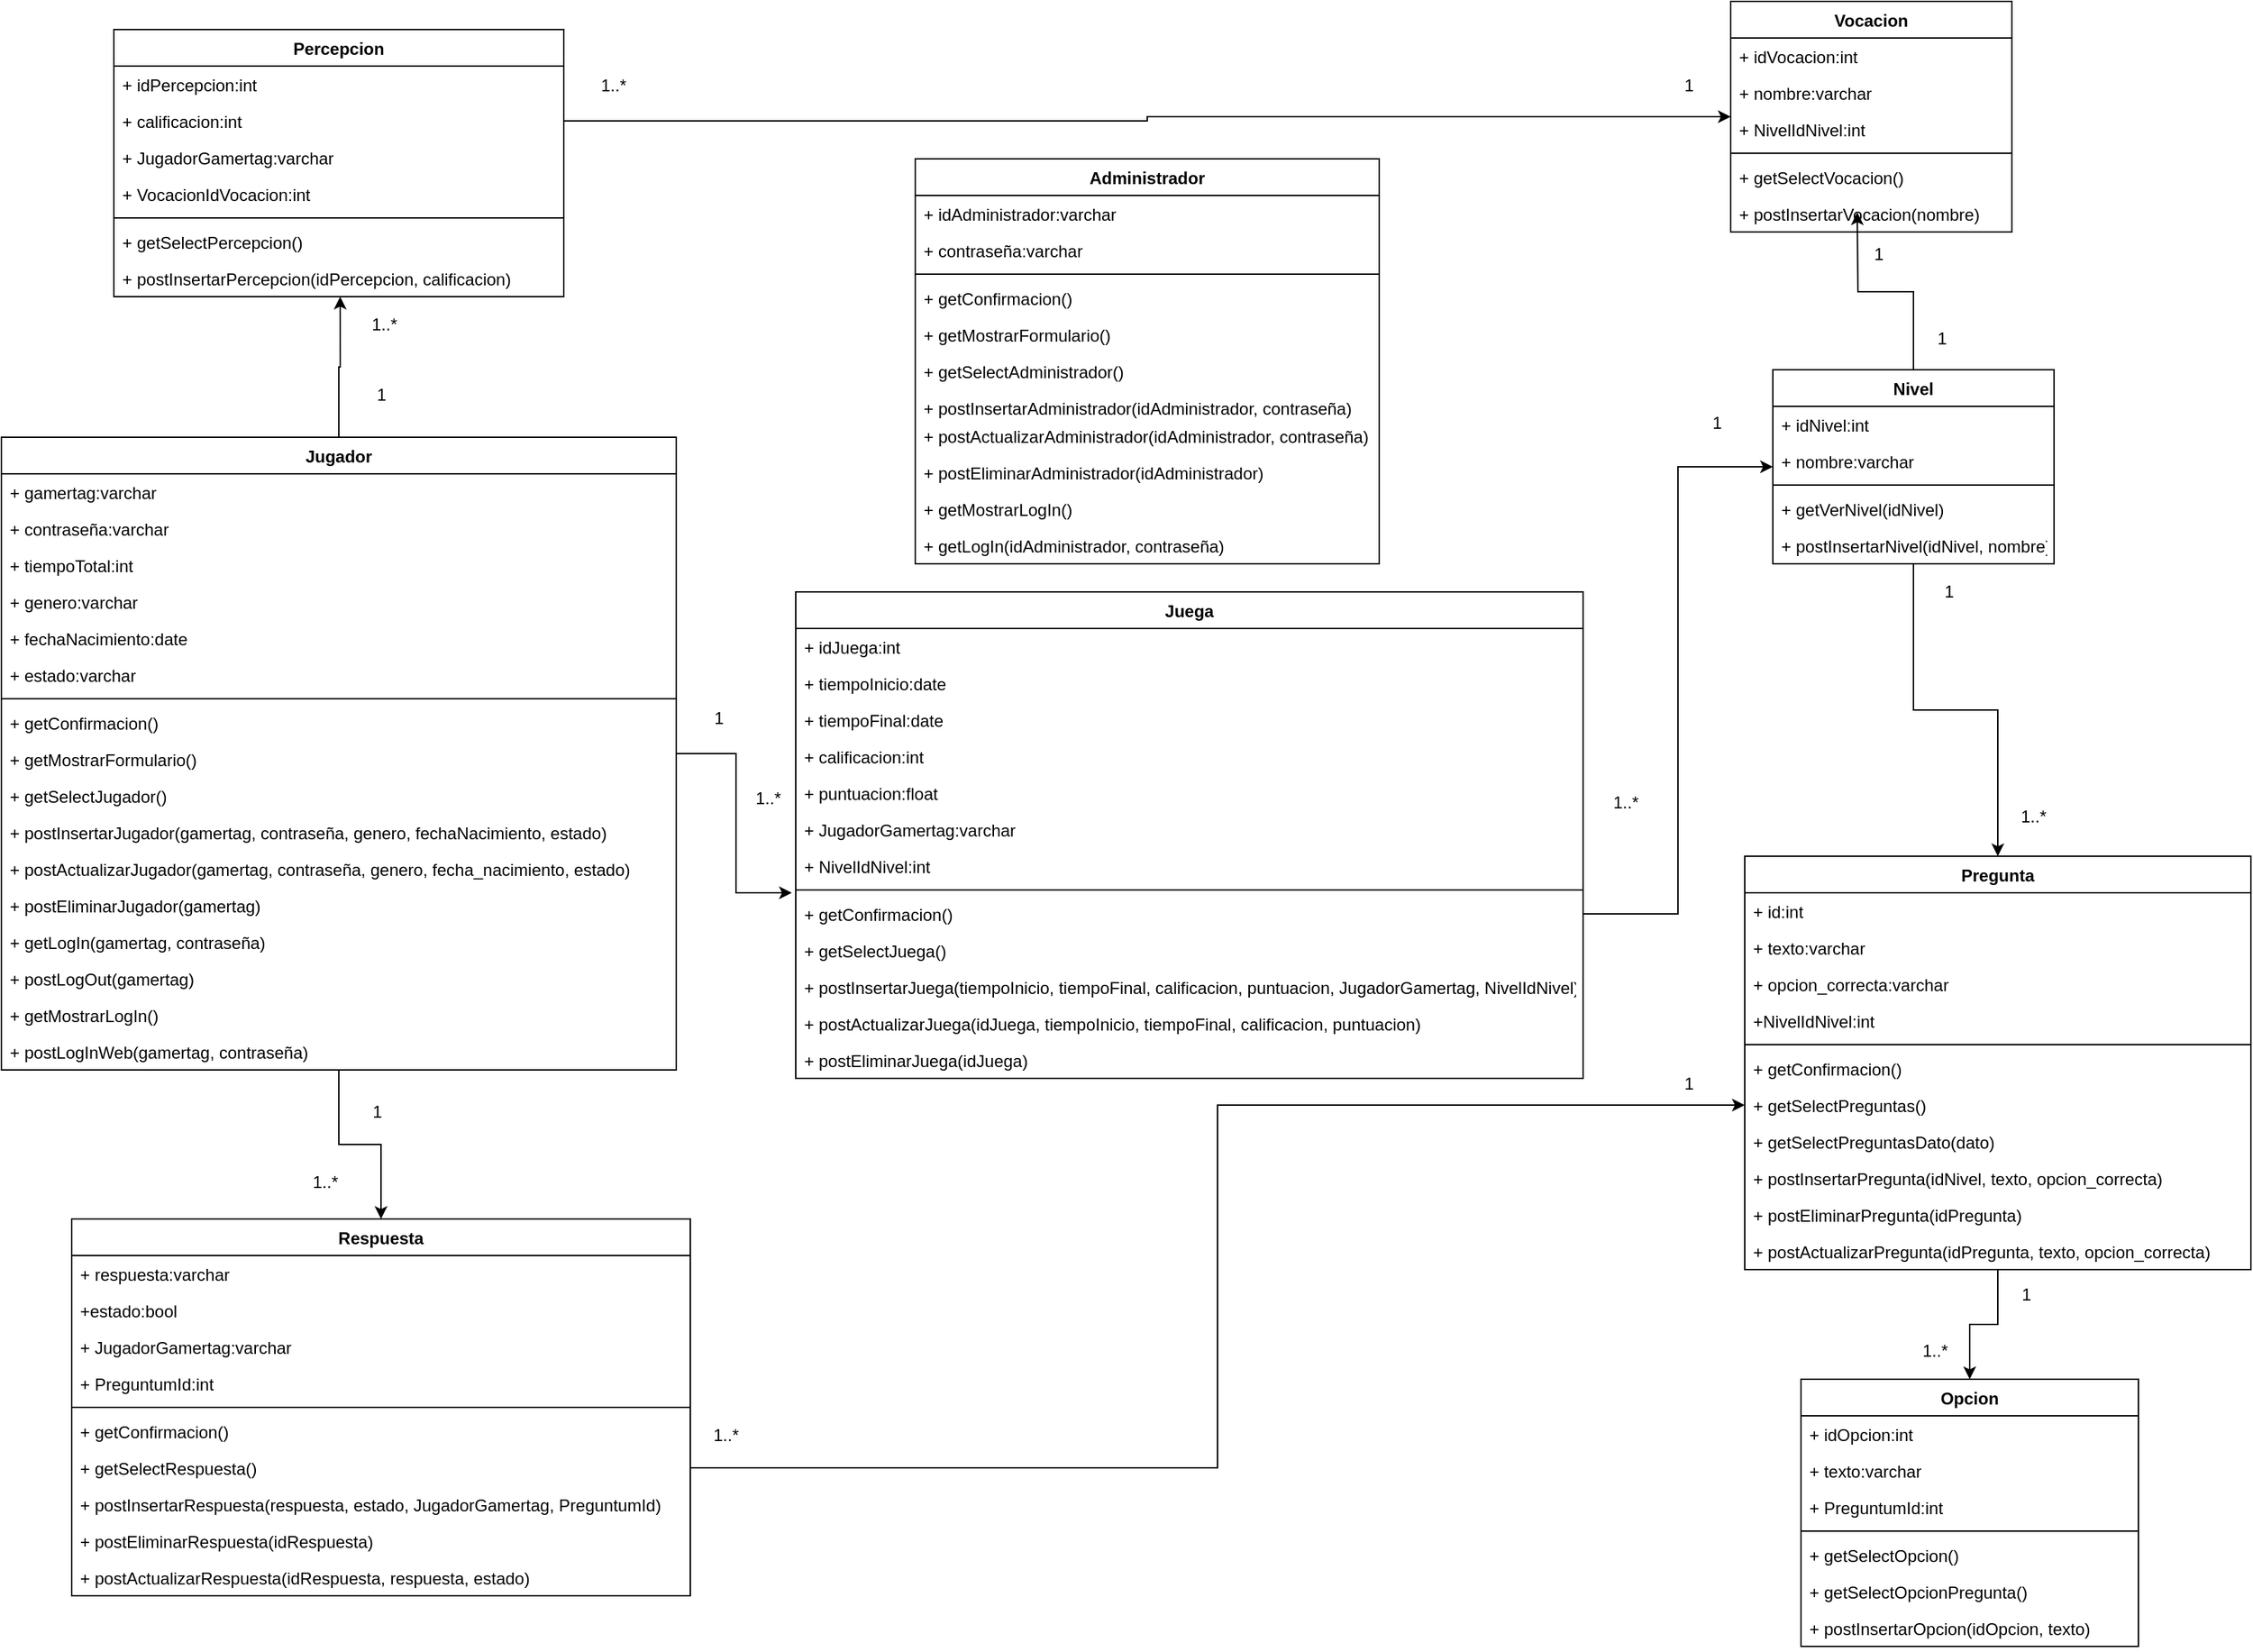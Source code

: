 <mxfile version="14.6.9" type="device"><diagram id="C5RBs43oDa-KdzZeNtuy" name="Page-1"><mxGraphModel dx="2058" dy="689" grid="1" gridSize="10" guides="1" tooltips="1" connect="1" arrows="1" fold="1" page="1" pageScale="1" pageWidth="827" pageHeight="1169" math="0" shadow="0"><root><mxCell id="WIyWlLk6GJQsqaUBKTNV-0"/><mxCell id="WIyWlLk6GJQsqaUBKTNV-1" parent="WIyWlLk6GJQsqaUBKTNV-0"/><mxCell id="_hdRnokLRjc-rh3YY_bx-0" value="Administrador" style="swimlane;fontStyle=1;align=center;verticalAlign=top;childLayout=stackLayout;horizontal=1;startSize=26;horizontalStack=0;resizeParent=1;resizeParentMax=0;resizeLast=0;collapsible=1;marginBottom=0;" parent="WIyWlLk6GJQsqaUBKTNV-1" vertex="1"><mxGeometry x="-20" y="182" width="330" height="288" as="geometry"/></mxCell><mxCell id="_hdRnokLRjc-rh3YY_bx-1" value="+ idAdministrador:varchar&#10;" style="text;strokeColor=none;fillColor=none;align=left;verticalAlign=top;spacingLeft=4;spacingRight=4;overflow=hidden;rotatable=0;points=[[0,0.5],[1,0.5]];portConstraint=eastwest;" parent="_hdRnokLRjc-rh3YY_bx-0" vertex="1"><mxGeometry y="26" width="330" height="26" as="geometry"/></mxCell><mxCell id="_hdRnokLRjc-rh3YY_bx-4" value="+ contraseña:varchar" style="text;strokeColor=none;fillColor=none;align=left;verticalAlign=top;spacingLeft=4;spacingRight=4;overflow=hidden;rotatable=0;points=[[0,0.5],[1,0.5]];portConstraint=eastwest;" parent="_hdRnokLRjc-rh3YY_bx-0" vertex="1"><mxGeometry y="52" width="330" height="26" as="geometry"/></mxCell><mxCell id="_hdRnokLRjc-rh3YY_bx-2" value="" style="line;strokeWidth=1;fillColor=none;align=left;verticalAlign=middle;spacingTop=-1;spacingLeft=3;spacingRight=3;rotatable=0;labelPosition=right;points=[];portConstraint=eastwest;" parent="_hdRnokLRjc-rh3YY_bx-0" vertex="1"><mxGeometry y="78" width="330" height="8" as="geometry"/></mxCell><mxCell id="_hdRnokLRjc-rh3YY_bx-3" value="+ getConfirmacion()" style="text;strokeColor=none;fillColor=none;align=left;verticalAlign=top;spacingLeft=4;spacingRight=4;overflow=hidden;rotatable=0;points=[[0,0.5],[1,0.5]];portConstraint=eastwest;" parent="_hdRnokLRjc-rh3YY_bx-0" vertex="1"><mxGeometry y="86" width="330" height="26" as="geometry"/></mxCell><mxCell id="XTQuSWR5ZFhntvVMLcf7-51" value="+ getMostrarFormulario()" style="text;strokeColor=none;fillColor=none;align=left;verticalAlign=top;spacingLeft=4;spacingRight=4;overflow=hidden;rotatable=0;points=[[0,0.5],[1,0.5]];portConstraint=eastwest;" vertex="1" parent="_hdRnokLRjc-rh3YY_bx-0"><mxGeometry y="112" width="330" height="26" as="geometry"/></mxCell><mxCell id="XTQuSWR5ZFhntvVMLcf7-59" value="+ getSelectAdministrador()" style="text;strokeColor=none;fillColor=none;align=left;verticalAlign=top;spacingLeft=4;spacingRight=4;overflow=hidden;rotatable=0;points=[[0,0.5],[1,0.5]];portConstraint=eastwest;" vertex="1" parent="_hdRnokLRjc-rh3YY_bx-0"><mxGeometry y="138" width="330" height="26" as="geometry"/></mxCell><mxCell id="XTQuSWR5ZFhntvVMLcf7-53" value="+ postInsertarAdministrador(idAdministrador, contraseña)" style="text;strokeColor=none;fillColor=none;align=left;verticalAlign=top;spacingLeft=4;spacingRight=4;overflow=hidden;rotatable=0;points=[[0,0.5],[1,0.5]];portConstraint=eastwest;" vertex="1" parent="_hdRnokLRjc-rh3YY_bx-0"><mxGeometry y="164" width="330" height="20" as="geometry"/></mxCell><mxCell id="XTQuSWR5ZFhntvVMLcf7-54" value="+ postActualizarAdministrador(idAdministrador, contraseña)" style="text;strokeColor=none;fillColor=none;align=left;verticalAlign=top;spacingLeft=4;spacingRight=4;overflow=hidden;rotatable=0;points=[[0,0.5],[1,0.5]];portConstraint=eastwest;" vertex="1" parent="_hdRnokLRjc-rh3YY_bx-0"><mxGeometry y="184" width="330" height="26" as="geometry"/></mxCell><mxCell id="XTQuSWR5ZFhntvVMLcf7-60" value="+ postEliminarAdministrador(idAdministrador)" style="text;strokeColor=none;fillColor=none;align=left;verticalAlign=top;spacingLeft=4;spacingRight=4;overflow=hidden;rotatable=0;points=[[0,0.5],[1,0.5]];portConstraint=eastwest;" vertex="1" parent="_hdRnokLRjc-rh3YY_bx-0"><mxGeometry y="210" width="330" height="26" as="geometry"/></mxCell><mxCell id="XTQuSWR5ZFhntvVMLcf7-61" value="+ getMostrarLogIn()" style="text;strokeColor=none;fillColor=none;align=left;verticalAlign=top;spacingLeft=4;spacingRight=4;overflow=hidden;rotatable=0;points=[[0,0.5],[1,0.5]];portConstraint=eastwest;" vertex="1" parent="_hdRnokLRjc-rh3YY_bx-0"><mxGeometry y="236" width="330" height="26" as="geometry"/></mxCell><mxCell id="XTQuSWR5ZFhntvVMLcf7-62" value="+ getLogIn(idAdministrador, contraseña)" style="text;strokeColor=none;fillColor=none;align=left;verticalAlign=top;spacingLeft=4;spacingRight=4;overflow=hidden;rotatable=0;points=[[0,0.5],[1,0.5]];portConstraint=eastwest;" vertex="1" parent="_hdRnokLRjc-rh3YY_bx-0"><mxGeometry y="262" width="330" height="26" as="geometry"/></mxCell><mxCell id="_hdRnokLRjc-rh3YY_bx-5" value="Juega" style="swimlane;fontStyle=1;align=center;verticalAlign=top;childLayout=stackLayout;horizontal=1;startSize=26;horizontalStack=0;resizeParent=1;resizeParentMax=0;resizeLast=0;collapsible=1;marginBottom=0;" parent="WIyWlLk6GJQsqaUBKTNV-1" vertex="1"><mxGeometry x="-105" y="490" width="560" height="346" as="geometry"/></mxCell><mxCell id="_hdRnokLRjc-rh3YY_bx-6" value="+ idJuega:int" style="text;strokeColor=none;fillColor=none;align=left;verticalAlign=top;spacingLeft=4;spacingRight=4;overflow=hidden;rotatable=0;points=[[0,0.5],[1,0.5]];portConstraint=eastwest;" parent="_hdRnokLRjc-rh3YY_bx-5" vertex="1"><mxGeometry y="26" width="560" height="26" as="geometry"/></mxCell><mxCell id="XTQuSWR5ZFhntvVMLcf7-0" value="+ tiempoInicio:date" style="text;strokeColor=none;fillColor=none;align=left;verticalAlign=top;spacingLeft=4;spacingRight=4;overflow=hidden;rotatable=0;points=[[0,0.5],[1,0.5]];portConstraint=eastwest;" vertex="1" parent="_hdRnokLRjc-rh3YY_bx-5"><mxGeometry y="52" width="560" height="26" as="geometry"/></mxCell><mxCell id="XTQuSWR5ZFhntvVMLcf7-3" value="+ tiempoFinal:date" style="text;strokeColor=none;fillColor=none;align=left;verticalAlign=top;spacingLeft=4;spacingRight=4;overflow=hidden;rotatable=0;points=[[0,0.5],[1,0.5]];portConstraint=eastwest;" vertex="1" parent="_hdRnokLRjc-rh3YY_bx-5"><mxGeometry y="78" width="560" height="26" as="geometry"/></mxCell><mxCell id="XTQuSWR5ZFhntvVMLcf7-4" value="+ calificacion:int" style="text;strokeColor=none;fillColor=none;align=left;verticalAlign=top;spacingLeft=4;spacingRight=4;overflow=hidden;rotatable=0;points=[[0,0.5],[1,0.5]];portConstraint=eastwest;" vertex="1" parent="_hdRnokLRjc-rh3YY_bx-5"><mxGeometry y="104" width="560" height="26" as="geometry"/></mxCell><mxCell id="XTQuSWR5ZFhntvVMLcf7-6" value="+ puntuacion:float" style="text;strokeColor=none;fillColor=none;align=left;verticalAlign=top;spacingLeft=4;spacingRight=4;overflow=hidden;rotatable=0;points=[[0,0.5],[1,0.5]];portConstraint=eastwest;" vertex="1" parent="_hdRnokLRjc-rh3YY_bx-5"><mxGeometry y="130" width="560" height="26" as="geometry"/></mxCell><mxCell id="XTQuSWR5ZFhntvVMLcf7-123" value="+ JugadorGamertag:varchar" style="text;strokeColor=none;fillColor=none;align=left;verticalAlign=top;spacingLeft=4;spacingRight=4;overflow=hidden;rotatable=0;points=[[0,0.5],[1,0.5]];portConstraint=eastwest;" vertex="1" parent="_hdRnokLRjc-rh3YY_bx-5"><mxGeometry y="156" width="560" height="26" as="geometry"/></mxCell><mxCell id="XTQuSWR5ZFhntvVMLcf7-124" value="+ NivelIdNivel:int" style="text;strokeColor=none;fillColor=none;align=left;verticalAlign=top;spacingLeft=4;spacingRight=4;overflow=hidden;rotatable=0;points=[[0,0.5],[1,0.5]];portConstraint=eastwest;" vertex="1" parent="_hdRnokLRjc-rh3YY_bx-5"><mxGeometry y="182" width="560" height="26" as="geometry"/></mxCell><mxCell id="_hdRnokLRjc-rh3YY_bx-7" value="" style="line;strokeWidth=1;fillColor=none;align=left;verticalAlign=middle;spacingTop=-1;spacingLeft=3;spacingRight=3;rotatable=0;labelPosition=right;points=[];portConstraint=eastwest;" parent="_hdRnokLRjc-rh3YY_bx-5" vertex="1"><mxGeometry y="208" width="560" height="8" as="geometry"/></mxCell><mxCell id="_hdRnokLRjc-rh3YY_bx-8" value="+ getConfirmacion()" style="text;strokeColor=none;fillColor=none;align=left;verticalAlign=top;spacingLeft=4;spacingRight=4;overflow=hidden;rotatable=0;points=[[0,0.5],[1,0.5]];portConstraint=eastwest;" parent="_hdRnokLRjc-rh3YY_bx-5" vertex="1"><mxGeometry y="216" width="560" height="26" as="geometry"/></mxCell><mxCell id="XTQuSWR5ZFhntvVMLcf7-63" value="+ getSelectJuega()" style="text;strokeColor=none;fillColor=none;align=left;verticalAlign=top;spacingLeft=4;spacingRight=4;overflow=hidden;rotatable=0;points=[[0,0.5],[1,0.5]];portConstraint=eastwest;" vertex="1" parent="_hdRnokLRjc-rh3YY_bx-5"><mxGeometry y="242" width="560" height="26" as="geometry"/></mxCell><mxCell id="XTQuSWR5ZFhntvVMLcf7-64" value="+ postInsertarJuega(tiempoInicio, tiempoFinal, calificacion, puntuacion, JugadorGamertag, NivelIdNivel)" style="text;strokeColor=none;fillColor=none;align=left;verticalAlign=top;spacingLeft=4;spacingRight=4;overflow=hidden;rotatable=0;points=[[0,0.5],[1,0.5]];portConstraint=eastwest;" vertex="1" parent="_hdRnokLRjc-rh3YY_bx-5"><mxGeometry y="268" width="560" height="26" as="geometry"/></mxCell><mxCell id="XTQuSWR5ZFhntvVMLcf7-65" value="+ postActualizarJuega(idJuega, tiempoInicio, tiempoFinal, calificacion, puntuacion)" style="text;strokeColor=none;fillColor=none;align=left;verticalAlign=top;spacingLeft=4;spacingRight=4;overflow=hidden;rotatable=0;points=[[0,0.5],[1,0.5]];portConstraint=eastwest;" vertex="1" parent="_hdRnokLRjc-rh3YY_bx-5"><mxGeometry y="294" width="560" height="26" as="geometry"/></mxCell><mxCell id="XTQuSWR5ZFhntvVMLcf7-66" value="+ postEliminarJuega(idJuega)" style="text;strokeColor=none;fillColor=none;align=left;verticalAlign=top;spacingLeft=4;spacingRight=4;overflow=hidden;rotatable=0;points=[[0,0.5],[1,0.5]];portConstraint=eastwest;" vertex="1" parent="_hdRnokLRjc-rh3YY_bx-5"><mxGeometry y="320" width="560" height="26" as="geometry"/></mxCell><mxCell id="XTQuSWR5ZFhntvVMLcf7-97" style="edgeStyle=orthogonalEdgeStyle;rounded=0;orthogonalLoop=1;jettySize=auto;html=1;entryX=-0.005;entryY=-0.077;entryDx=0;entryDy=0;entryPerimeter=0;" edge="1" parent="WIyWlLk6GJQsqaUBKTNV-1" source="XTQuSWR5ZFhntvVMLcf7-7" target="_hdRnokLRjc-rh3YY_bx-8"><mxGeometry relative="1" as="geometry"/></mxCell><mxCell id="XTQuSWR5ZFhntvVMLcf7-100" style="edgeStyle=orthogonalEdgeStyle;rounded=0;orthogonalLoop=1;jettySize=auto;html=1;entryX=0.503;entryY=1;entryDx=0;entryDy=0;entryPerimeter=0;" edge="1" parent="WIyWlLk6GJQsqaUBKTNV-1" source="XTQuSWR5ZFhntvVMLcf7-7" target="XTQuSWR5ZFhntvVMLcf7-80"><mxGeometry relative="1" as="geometry"/></mxCell><mxCell id="XTQuSWR5ZFhntvVMLcf7-109" style="edgeStyle=orthogonalEdgeStyle;rounded=0;orthogonalLoop=1;jettySize=auto;html=1;" edge="1" parent="WIyWlLk6GJQsqaUBKTNV-1" source="XTQuSWR5ZFhntvVMLcf7-7" target="XTQuSWR5ZFhntvVMLcf7-41"><mxGeometry relative="1" as="geometry"/></mxCell><mxCell id="XTQuSWR5ZFhntvVMLcf7-7" value="Jugador" style="swimlane;fontStyle=1;align=center;verticalAlign=top;childLayout=stackLayout;horizontal=1;startSize=26;horizontalStack=0;resizeParent=1;resizeParentMax=0;resizeLast=0;collapsible=1;marginBottom=0;" vertex="1" parent="WIyWlLk6GJQsqaUBKTNV-1"><mxGeometry x="-670" y="380" width="480" height="450" as="geometry"/></mxCell><mxCell id="XTQuSWR5ZFhntvVMLcf7-8" value="+ gamertag:varchar" style="text;strokeColor=none;fillColor=none;align=left;verticalAlign=top;spacingLeft=4;spacingRight=4;overflow=hidden;rotatable=0;points=[[0,0.5],[1,0.5]];portConstraint=eastwest;" vertex="1" parent="XTQuSWR5ZFhntvVMLcf7-7"><mxGeometry y="26" width="480" height="26" as="geometry"/></mxCell><mxCell id="XTQuSWR5ZFhntvVMLcf7-13" value="+ contraseña:varchar" style="text;strokeColor=none;fillColor=none;align=left;verticalAlign=top;spacingLeft=4;spacingRight=4;overflow=hidden;rotatable=0;points=[[0,0.5],[1,0.5]];portConstraint=eastwest;" vertex="1" parent="XTQuSWR5ZFhntvVMLcf7-7"><mxGeometry y="52" width="480" height="26" as="geometry"/></mxCell><mxCell id="XTQuSWR5ZFhntvVMLcf7-16" value="+ tiempoTotal:int" style="text;strokeColor=none;fillColor=none;align=left;verticalAlign=top;spacingLeft=4;spacingRight=4;overflow=hidden;rotatable=0;points=[[0,0.5],[1,0.5]];portConstraint=eastwest;" vertex="1" parent="XTQuSWR5ZFhntvVMLcf7-7"><mxGeometry y="78" width="480" height="26" as="geometry"/></mxCell><mxCell id="XTQuSWR5ZFhntvVMLcf7-17" value="+ genero:varchar" style="text;strokeColor=none;fillColor=none;align=left;verticalAlign=top;spacingLeft=4;spacingRight=4;overflow=hidden;rotatable=0;points=[[0,0.5],[1,0.5]];portConstraint=eastwest;" vertex="1" parent="XTQuSWR5ZFhntvVMLcf7-7"><mxGeometry y="104" width="480" height="26" as="geometry"/></mxCell><mxCell id="XTQuSWR5ZFhntvVMLcf7-18" value="+ fechaNacimiento:date" style="text;strokeColor=none;fillColor=none;align=left;verticalAlign=top;spacingLeft=4;spacingRight=4;overflow=hidden;rotatable=0;points=[[0,0.5],[1,0.5]];portConstraint=eastwest;" vertex="1" parent="XTQuSWR5ZFhntvVMLcf7-7"><mxGeometry y="130" width="480" height="26" as="geometry"/></mxCell><mxCell id="XTQuSWR5ZFhntvVMLcf7-19" value="+ estado:varchar" style="text;strokeColor=none;fillColor=none;align=left;verticalAlign=top;spacingLeft=4;spacingRight=4;overflow=hidden;rotatable=0;points=[[0,0.5],[1,0.5]];portConstraint=eastwest;" vertex="1" parent="XTQuSWR5ZFhntvVMLcf7-7"><mxGeometry y="156" width="480" height="26" as="geometry"/></mxCell><mxCell id="XTQuSWR5ZFhntvVMLcf7-9" value="" style="line;strokeWidth=1;fillColor=none;align=left;verticalAlign=middle;spacingTop=-1;spacingLeft=3;spacingRight=3;rotatable=0;labelPosition=right;points=[];portConstraint=eastwest;" vertex="1" parent="XTQuSWR5ZFhntvVMLcf7-7"><mxGeometry y="182" width="480" height="8" as="geometry"/></mxCell><mxCell id="XTQuSWR5ZFhntvVMLcf7-10" value="+ getConfirmacion()" style="text;strokeColor=none;fillColor=none;align=left;verticalAlign=top;spacingLeft=4;spacingRight=4;overflow=hidden;rotatable=0;points=[[0,0.5],[1,0.5]];portConstraint=eastwest;" vertex="1" parent="XTQuSWR5ZFhntvVMLcf7-7"><mxGeometry y="190" width="480" height="26" as="geometry"/></mxCell><mxCell id="XTQuSWR5ZFhntvVMLcf7-67" value="+ getMostrarFormulario()" style="text;strokeColor=none;fillColor=none;align=left;verticalAlign=top;spacingLeft=4;spacingRight=4;overflow=hidden;rotatable=0;points=[[0,0.5],[1,0.5]];portConstraint=eastwest;" vertex="1" parent="XTQuSWR5ZFhntvVMLcf7-7"><mxGeometry y="216" width="480" height="26" as="geometry"/></mxCell><mxCell id="XTQuSWR5ZFhntvVMLcf7-68" value="+ getSelectJugador()" style="text;strokeColor=none;fillColor=none;align=left;verticalAlign=top;spacingLeft=4;spacingRight=4;overflow=hidden;rotatable=0;points=[[0,0.5],[1,0.5]];portConstraint=eastwest;" vertex="1" parent="XTQuSWR5ZFhntvVMLcf7-7"><mxGeometry y="242" width="480" height="26" as="geometry"/></mxCell><mxCell id="XTQuSWR5ZFhntvVMLcf7-69" value="+ postInsertarJugador(gamertag, contraseña, genero, fechaNacimiento, estado)" style="text;strokeColor=none;fillColor=none;align=left;verticalAlign=top;spacingLeft=4;spacingRight=4;overflow=hidden;rotatable=0;points=[[0,0.5],[1,0.5]];portConstraint=eastwest;" vertex="1" parent="XTQuSWR5ZFhntvVMLcf7-7"><mxGeometry y="268" width="480" height="26" as="geometry"/></mxCell><mxCell id="XTQuSWR5ZFhntvVMLcf7-70" value="+ postActualizarJugador(gamertag, contraseña, genero, fecha_nacimiento, estado)" style="text;strokeColor=none;fillColor=none;align=left;verticalAlign=top;spacingLeft=4;spacingRight=4;overflow=hidden;rotatable=0;points=[[0,0.5],[1,0.5]];portConstraint=eastwest;" vertex="1" parent="XTQuSWR5ZFhntvVMLcf7-7"><mxGeometry y="294" width="480" height="26" as="geometry"/></mxCell><mxCell id="XTQuSWR5ZFhntvVMLcf7-71" value="+ postEliminarJugador(gamertag)" style="text;strokeColor=none;fillColor=none;align=left;verticalAlign=top;spacingLeft=4;spacingRight=4;overflow=hidden;rotatable=0;points=[[0,0.5],[1,0.5]];portConstraint=eastwest;" vertex="1" parent="XTQuSWR5ZFhntvVMLcf7-7"><mxGeometry y="320" width="480" height="26" as="geometry"/></mxCell><mxCell id="XTQuSWR5ZFhntvVMLcf7-72" value="+ getLogIn(gamertag, contraseña)" style="text;strokeColor=none;fillColor=none;align=left;verticalAlign=top;spacingLeft=4;spacingRight=4;overflow=hidden;rotatable=0;points=[[0,0.5],[1,0.5]];portConstraint=eastwest;" vertex="1" parent="XTQuSWR5ZFhntvVMLcf7-7"><mxGeometry y="346" width="480" height="26" as="geometry"/></mxCell><mxCell id="XTQuSWR5ZFhntvVMLcf7-73" value="+ postLogOut(gamertag)" style="text;strokeColor=none;fillColor=none;align=left;verticalAlign=top;spacingLeft=4;spacingRight=4;overflow=hidden;rotatable=0;points=[[0,0.5],[1,0.5]];portConstraint=eastwest;" vertex="1" parent="XTQuSWR5ZFhntvVMLcf7-7"><mxGeometry y="372" width="480" height="26" as="geometry"/></mxCell><mxCell id="XTQuSWR5ZFhntvVMLcf7-74" value="+ getMostrarLogIn()" style="text;strokeColor=none;fillColor=none;align=left;verticalAlign=top;spacingLeft=4;spacingRight=4;overflow=hidden;rotatable=0;points=[[0,0.5],[1,0.5]];portConstraint=eastwest;" vertex="1" parent="XTQuSWR5ZFhntvVMLcf7-7"><mxGeometry y="398" width="480" height="26" as="geometry"/></mxCell><mxCell id="XTQuSWR5ZFhntvVMLcf7-75" value="+ postLogInWeb(gamertag, contraseña)" style="text;strokeColor=none;fillColor=none;align=left;verticalAlign=top;spacingLeft=4;spacingRight=4;overflow=hidden;rotatable=0;points=[[0,0.5],[1,0.5]];portConstraint=eastwest;" vertex="1" parent="XTQuSWR5ZFhntvVMLcf7-7"><mxGeometry y="424" width="480" height="26" as="geometry"/></mxCell><mxCell id="XTQuSWR5ZFhntvVMLcf7-106" style="edgeStyle=orthogonalEdgeStyle;rounded=0;orthogonalLoop=1;jettySize=auto;html=1;" edge="1" parent="WIyWlLk6GJQsqaUBKTNV-1" source="XTQuSWR5ZFhntvVMLcf7-20"><mxGeometry relative="1" as="geometry"><mxPoint x="650" y="220" as="targetPoint"/></mxGeometry></mxCell><mxCell id="XTQuSWR5ZFhntvVMLcf7-112" style="edgeStyle=orthogonalEdgeStyle;rounded=0;orthogonalLoop=1;jettySize=auto;html=1;entryX=0.5;entryY=0;entryDx=0;entryDy=0;" edge="1" parent="WIyWlLk6GJQsqaUBKTNV-1" source="XTQuSWR5ZFhntvVMLcf7-20" target="XTQuSWR5ZFhntvVMLcf7-36"><mxGeometry relative="1" as="geometry"/></mxCell><mxCell id="XTQuSWR5ZFhntvVMLcf7-20" value="Nivel" style="swimlane;fontStyle=1;align=center;verticalAlign=top;childLayout=stackLayout;horizontal=1;startSize=26;horizontalStack=0;resizeParent=1;resizeParentMax=0;resizeLast=0;collapsible=1;marginBottom=0;" vertex="1" parent="WIyWlLk6GJQsqaUBKTNV-1"><mxGeometry x="590" y="332" width="200" height="138" as="geometry"/></mxCell><mxCell id="XTQuSWR5ZFhntvVMLcf7-21" value="+ idNivel:int" style="text;strokeColor=none;fillColor=none;align=left;verticalAlign=top;spacingLeft=4;spacingRight=4;overflow=hidden;rotatable=0;points=[[0,0.5],[1,0.5]];portConstraint=eastwest;" vertex="1" parent="XTQuSWR5ZFhntvVMLcf7-20"><mxGeometry y="26" width="200" height="26" as="geometry"/></mxCell><mxCell id="XTQuSWR5ZFhntvVMLcf7-24" value="+ nombre:varchar" style="text;strokeColor=none;fillColor=none;align=left;verticalAlign=top;spacingLeft=4;spacingRight=4;overflow=hidden;rotatable=0;points=[[0,0.5],[1,0.5]];portConstraint=eastwest;" vertex="1" parent="XTQuSWR5ZFhntvVMLcf7-20"><mxGeometry y="52" width="200" height="26" as="geometry"/></mxCell><mxCell id="XTQuSWR5ZFhntvVMLcf7-22" value="" style="line;strokeWidth=1;fillColor=none;align=left;verticalAlign=middle;spacingTop=-1;spacingLeft=3;spacingRight=3;rotatable=0;labelPosition=right;points=[];portConstraint=eastwest;" vertex="1" parent="XTQuSWR5ZFhntvVMLcf7-20"><mxGeometry y="78" width="200" height="8" as="geometry"/></mxCell><mxCell id="XTQuSWR5ZFhntvVMLcf7-23" value="+ getVerNivel(idNivel)" style="text;strokeColor=none;fillColor=none;align=left;verticalAlign=top;spacingLeft=4;spacingRight=4;overflow=hidden;rotatable=0;points=[[0,0.5],[1,0.5]];portConstraint=eastwest;" vertex="1" parent="XTQuSWR5ZFhntvVMLcf7-20"><mxGeometry y="86" width="200" height="26" as="geometry"/></mxCell><mxCell id="XTQuSWR5ZFhntvVMLcf7-77" value="+ postInsertarNivel(idNivel, nombre)" style="text;strokeColor=none;fillColor=none;align=left;verticalAlign=top;spacingLeft=4;spacingRight=4;overflow=hidden;rotatable=0;points=[[0,0.5],[1,0.5]];portConstraint=eastwest;" vertex="1" parent="XTQuSWR5ZFhntvVMLcf7-20"><mxGeometry y="112" width="200" height="26" as="geometry"/></mxCell><mxCell id="XTQuSWR5ZFhntvVMLcf7-25" value="Opcion" style="swimlane;fontStyle=1;align=center;verticalAlign=top;childLayout=stackLayout;horizontal=1;startSize=26;horizontalStack=0;resizeParent=1;resizeParentMax=0;resizeLast=0;collapsible=1;marginBottom=0;" vertex="1" parent="WIyWlLk6GJQsqaUBKTNV-1"><mxGeometry x="610" y="1050" width="240" height="190" as="geometry"/></mxCell><mxCell id="XTQuSWR5ZFhntvVMLcf7-26" value="+ idOpcion:int" style="text;strokeColor=none;fillColor=none;align=left;verticalAlign=top;spacingLeft=4;spacingRight=4;overflow=hidden;rotatable=0;points=[[0,0.5],[1,0.5]];portConstraint=eastwest;" vertex="1" parent="XTQuSWR5ZFhntvVMLcf7-25"><mxGeometry y="26" width="240" height="26" as="geometry"/></mxCell><mxCell id="XTQuSWR5ZFhntvVMLcf7-29" value="+ texto:varchar" style="text;strokeColor=none;fillColor=none;align=left;verticalAlign=top;spacingLeft=4;spacingRight=4;overflow=hidden;rotatable=0;points=[[0,0.5],[1,0.5]];portConstraint=eastwest;" vertex="1" parent="XTQuSWR5ZFhntvVMLcf7-25"><mxGeometry y="52" width="240" height="26" as="geometry"/></mxCell><mxCell id="XTQuSWR5ZFhntvVMLcf7-129" value="+ PreguntumId:int" style="text;strokeColor=none;fillColor=none;align=left;verticalAlign=top;spacingLeft=4;spacingRight=4;overflow=hidden;rotatable=0;points=[[0,0.5],[1,0.5]];portConstraint=eastwest;" vertex="1" parent="XTQuSWR5ZFhntvVMLcf7-25"><mxGeometry y="78" width="240" height="26" as="geometry"/></mxCell><mxCell id="XTQuSWR5ZFhntvVMLcf7-27" value="" style="line;strokeWidth=1;fillColor=none;align=left;verticalAlign=middle;spacingTop=-1;spacingLeft=3;spacingRight=3;rotatable=0;labelPosition=right;points=[];portConstraint=eastwest;" vertex="1" parent="XTQuSWR5ZFhntvVMLcf7-25"><mxGeometry y="104" width="240" height="8" as="geometry"/></mxCell><mxCell id="XTQuSWR5ZFhntvVMLcf7-28" value="+ getSelectOpcion()" style="text;strokeColor=none;fillColor=none;align=left;verticalAlign=top;spacingLeft=4;spacingRight=4;overflow=hidden;rotatable=0;points=[[0,0.5],[1,0.5]];portConstraint=eastwest;" vertex="1" parent="XTQuSWR5ZFhntvVMLcf7-25"><mxGeometry y="112" width="240" height="26" as="geometry"/></mxCell><mxCell id="XTQuSWR5ZFhntvVMLcf7-78" value="+ getSelectOpcionPregunta()" style="text;strokeColor=none;fillColor=none;align=left;verticalAlign=top;spacingLeft=4;spacingRight=4;overflow=hidden;rotatable=0;points=[[0,0.5],[1,0.5]];portConstraint=eastwest;" vertex="1" parent="XTQuSWR5ZFhntvVMLcf7-25"><mxGeometry y="138" width="240" height="26" as="geometry"/></mxCell><mxCell id="XTQuSWR5ZFhntvVMLcf7-79" value="+ postInsertarOpcion(idOpcion, texto)" style="text;strokeColor=none;fillColor=none;align=left;verticalAlign=top;spacingLeft=4;spacingRight=4;overflow=hidden;rotatable=0;points=[[0,0.5],[1,0.5]];portConstraint=eastwest;" vertex="1" parent="XTQuSWR5ZFhntvVMLcf7-25"><mxGeometry y="164" width="240" height="26" as="geometry"/></mxCell><mxCell id="XTQuSWR5ZFhntvVMLcf7-31" value="Percepcion" style="swimlane;fontStyle=1;align=center;verticalAlign=top;childLayout=stackLayout;horizontal=1;startSize=26;horizontalStack=0;resizeParent=1;resizeParentMax=0;resizeLast=0;collapsible=1;marginBottom=0;" vertex="1" parent="WIyWlLk6GJQsqaUBKTNV-1"><mxGeometry x="-590" y="90" width="320" height="190" as="geometry"/></mxCell><mxCell id="XTQuSWR5ZFhntvVMLcf7-32" value="+ idPercepcion:int" style="text;strokeColor=none;fillColor=none;align=left;verticalAlign=top;spacingLeft=4;spacingRight=4;overflow=hidden;rotatable=0;points=[[0,0.5],[1,0.5]];portConstraint=eastwest;" vertex="1" parent="XTQuSWR5ZFhntvVMLcf7-31"><mxGeometry y="26" width="320" height="26" as="geometry"/></mxCell><mxCell id="XTQuSWR5ZFhntvVMLcf7-35" value="+ calificacion:int" style="text;strokeColor=none;fillColor=none;align=left;verticalAlign=top;spacingLeft=4;spacingRight=4;overflow=hidden;rotatable=0;points=[[0,0.5],[1,0.5]];portConstraint=eastwest;" vertex="1" parent="XTQuSWR5ZFhntvVMLcf7-31"><mxGeometry y="52" width="320" height="26" as="geometry"/></mxCell><mxCell id="XTQuSWR5ZFhntvVMLcf7-125" value="+ JugadorGamertag:varchar" style="text;strokeColor=none;fillColor=none;align=left;verticalAlign=top;spacingLeft=4;spacingRight=4;overflow=hidden;rotatable=0;points=[[0,0.5],[1,0.5]];portConstraint=eastwest;" vertex="1" parent="XTQuSWR5ZFhntvVMLcf7-31"><mxGeometry y="78" width="320" height="26" as="geometry"/></mxCell><mxCell id="XTQuSWR5ZFhntvVMLcf7-126" value="+ VocacionIdVocacion:int" style="text;strokeColor=none;fillColor=none;align=left;verticalAlign=top;spacingLeft=4;spacingRight=4;overflow=hidden;rotatable=0;points=[[0,0.5],[1,0.5]];portConstraint=eastwest;" vertex="1" parent="XTQuSWR5ZFhntvVMLcf7-31"><mxGeometry y="104" width="320" height="26" as="geometry"/></mxCell><mxCell id="XTQuSWR5ZFhntvVMLcf7-33" value="" style="line;strokeWidth=1;fillColor=none;align=left;verticalAlign=middle;spacingTop=-1;spacingLeft=3;spacingRight=3;rotatable=0;labelPosition=right;points=[];portConstraint=eastwest;" vertex="1" parent="XTQuSWR5ZFhntvVMLcf7-31"><mxGeometry y="130" width="320" height="8" as="geometry"/></mxCell><mxCell id="XTQuSWR5ZFhntvVMLcf7-34" value="+ getSelectPercepcion()" style="text;strokeColor=none;fillColor=none;align=left;verticalAlign=top;spacingLeft=4;spacingRight=4;overflow=hidden;rotatable=0;points=[[0,0.5],[1,0.5]];portConstraint=eastwest;" vertex="1" parent="XTQuSWR5ZFhntvVMLcf7-31"><mxGeometry y="138" width="320" height="26" as="geometry"/></mxCell><mxCell id="XTQuSWR5ZFhntvVMLcf7-80" value="+ postInsertarPercepcion(idPercepcion, calificacion)" style="text;strokeColor=none;fillColor=none;align=left;verticalAlign=top;spacingLeft=4;spacingRight=4;overflow=hidden;rotatable=0;points=[[0,0.5],[1,0.5]];portConstraint=eastwest;" vertex="1" parent="XTQuSWR5ZFhntvVMLcf7-31"><mxGeometry y="164" width="320" height="26" as="geometry"/></mxCell><mxCell id="XTQuSWR5ZFhntvVMLcf7-119" style="edgeStyle=orthogonalEdgeStyle;rounded=0;orthogonalLoop=1;jettySize=auto;html=1;entryX=0.5;entryY=0;entryDx=0;entryDy=0;" edge="1" parent="WIyWlLk6GJQsqaUBKTNV-1" source="XTQuSWR5ZFhntvVMLcf7-36" target="XTQuSWR5ZFhntvVMLcf7-25"><mxGeometry relative="1" as="geometry"/></mxCell><mxCell id="XTQuSWR5ZFhntvVMLcf7-36" value="Pregunta" style="swimlane;fontStyle=1;align=center;verticalAlign=top;childLayout=stackLayout;horizontal=1;startSize=26;horizontalStack=0;resizeParent=1;resizeParentMax=0;resizeLast=0;collapsible=1;marginBottom=0;" vertex="1" parent="WIyWlLk6GJQsqaUBKTNV-1"><mxGeometry x="570" y="678" width="360" height="294" as="geometry"/></mxCell><mxCell id="XTQuSWR5ZFhntvVMLcf7-37" value="+ id:int" style="text;strokeColor=none;fillColor=none;align=left;verticalAlign=top;spacingLeft=4;spacingRight=4;overflow=hidden;rotatable=0;points=[[0,0.5],[1,0.5]];portConstraint=eastwest;" vertex="1" parent="XTQuSWR5ZFhntvVMLcf7-36"><mxGeometry y="26" width="360" height="26" as="geometry"/></mxCell><mxCell id="XTQuSWR5ZFhntvVMLcf7-127" value="+ texto:varchar" style="text;strokeColor=none;fillColor=none;align=left;verticalAlign=top;spacingLeft=4;spacingRight=4;overflow=hidden;rotatable=0;points=[[0,0.5],[1,0.5]];portConstraint=eastwest;" vertex="1" parent="XTQuSWR5ZFhntvVMLcf7-36"><mxGeometry y="52" width="360" height="26" as="geometry"/></mxCell><mxCell id="XTQuSWR5ZFhntvVMLcf7-40" value="+ opcion_correcta:varchar" style="text;strokeColor=none;fillColor=none;align=left;verticalAlign=top;spacingLeft=4;spacingRight=4;overflow=hidden;rotatable=0;points=[[0,0.5],[1,0.5]];portConstraint=eastwest;" vertex="1" parent="XTQuSWR5ZFhntvVMLcf7-36"><mxGeometry y="78" width="360" height="26" as="geometry"/></mxCell><mxCell id="XTQuSWR5ZFhntvVMLcf7-128" value="+NivelIdNivel:int" style="text;strokeColor=none;fillColor=none;align=left;verticalAlign=top;spacingLeft=4;spacingRight=4;overflow=hidden;rotatable=0;points=[[0,0.5],[1,0.5]];portConstraint=eastwest;" vertex="1" parent="XTQuSWR5ZFhntvVMLcf7-36"><mxGeometry y="104" width="360" height="26" as="geometry"/></mxCell><mxCell id="XTQuSWR5ZFhntvVMLcf7-38" value="" style="line;strokeWidth=1;fillColor=none;align=left;verticalAlign=middle;spacingTop=-1;spacingLeft=3;spacingRight=3;rotatable=0;labelPosition=right;points=[];portConstraint=eastwest;" vertex="1" parent="XTQuSWR5ZFhntvVMLcf7-36"><mxGeometry y="130" width="360" height="8" as="geometry"/></mxCell><mxCell id="XTQuSWR5ZFhntvVMLcf7-39" value="+ getConfirmacion()" style="text;strokeColor=none;fillColor=none;align=left;verticalAlign=top;spacingLeft=4;spacingRight=4;overflow=hidden;rotatable=0;points=[[0,0.5],[1,0.5]];portConstraint=eastwest;" vertex="1" parent="XTQuSWR5ZFhntvVMLcf7-36"><mxGeometry y="138" width="360" height="26" as="geometry"/></mxCell><mxCell id="XTQuSWR5ZFhntvVMLcf7-81" value="+ getSelectPreguntas()" style="text;strokeColor=none;fillColor=none;align=left;verticalAlign=top;spacingLeft=4;spacingRight=4;overflow=hidden;rotatable=0;points=[[0,0.5],[1,0.5]];portConstraint=eastwest;" vertex="1" parent="XTQuSWR5ZFhntvVMLcf7-36"><mxGeometry y="164" width="360" height="26" as="geometry"/></mxCell><mxCell id="XTQuSWR5ZFhntvVMLcf7-82" value="+ getSelectPreguntasDato(dato)" style="text;strokeColor=none;fillColor=none;align=left;verticalAlign=top;spacingLeft=4;spacingRight=4;overflow=hidden;rotatable=0;points=[[0,0.5],[1,0.5]];portConstraint=eastwest;" vertex="1" parent="XTQuSWR5ZFhntvVMLcf7-36"><mxGeometry y="190" width="360" height="26" as="geometry"/></mxCell><mxCell id="XTQuSWR5ZFhntvVMLcf7-83" value="+ postInsertarPregunta(idNivel, texto, opcion_correcta)" style="text;strokeColor=none;fillColor=none;align=left;verticalAlign=top;spacingLeft=4;spacingRight=4;overflow=hidden;rotatable=0;points=[[0,0.5],[1,0.5]];portConstraint=eastwest;" vertex="1" parent="XTQuSWR5ZFhntvVMLcf7-36"><mxGeometry y="216" width="360" height="26" as="geometry"/></mxCell><mxCell id="XTQuSWR5ZFhntvVMLcf7-84" value="+ postEliminarPregunta(idPregunta)" style="text;strokeColor=none;fillColor=none;align=left;verticalAlign=top;spacingLeft=4;spacingRight=4;overflow=hidden;rotatable=0;points=[[0,0.5],[1,0.5]];portConstraint=eastwest;" vertex="1" parent="XTQuSWR5ZFhntvVMLcf7-36"><mxGeometry y="242" width="360" height="26" as="geometry"/></mxCell><mxCell id="XTQuSWR5ZFhntvVMLcf7-85" value="+ postActualizarPregunta(idPregunta, texto, opcion_correcta)" style="text;strokeColor=none;fillColor=none;align=left;verticalAlign=top;spacingLeft=4;spacingRight=4;overflow=hidden;rotatable=0;points=[[0,0.5],[1,0.5]];portConstraint=eastwest;" vertex="1" parent="XTQuSWR5ZFhntvVMLcf7-36"><mxGeometry y="268" width="360" height="26" as="geometry"/></mxCell><mxCell id="XTQuSWR5ZFhntvVMLcf7-46" value="Vocacion" style="swimlane;fontStyle=1;align=center;verticalAlign=top;childLayout=stackLayout;horizontal=1;startSize=26;horizontalStack=0;resizeParent=1;resizeParentMax=0;resizeLast=0;collapsible=1;marginBottom=0;" vertex="1" parent="WIyWlLk6GJQsqaUBKTNV-1"><mxGeometry x="560" y="70" width="200" height="164" as="geometry"/></mxCell><mxCell id="XTQuSWR5ZFhntvVMLcf7-47" value="+ idVocacion:int" style="text;strokeColor=none;fillColor=none;align=left;verticalAlign=top;spacingLeft=4;spacingRight=4;overflow=hidden;rotatable=0;points=[[0,0.5],[1,0.5]];portConstraint=eastwest;" vertex="1" parent="XTQuSWR5ZFhntvVMLcf7-46"><mxGeometry y="26" width="200" height="26" as="geometry"/></mxCell><mxCell id="XTQuSWR5ZFhntvVMLcf7-50" value="+ nombre:varchar" style="text;strokeColor=none;fillColor=none;align=left;verticalAlign=top;spacingLeft=4;spacingRight=4;overflow=hidden;rotatable=0;points=[[0,0.5],[1,0.5]];portConstraint=eastwest;" vertex="1" parent="XTQuSWR5ZFhntvVMLcf7-46"><mxGeometry y="52" width="200" height="26" as="geometry"/></mxCell><mxCell id="XTQuSWR5ZFhntvVMLcf7-122" value="+ NivelIdNivel:int" style="text;strokeColor=none;fillColor=none;align=left;verticalAlign=top;spacingLeft=4;spacingRight=4;overflow=hidden;rotatable=0;points=[[0,0.5],[1,0.5]];portConstraint=eastwest;" vertex="1" parent="XTQuSWR5ZFhntvVMLcf7-46"><mxGeometry y="78" width="200" height="26" as="geometry"/></mxCell><mxCell id="XTQuSWR5ZFhntvVMLcf7-48" value="" style="line;strokeWidth=1;fillColor=none;align=left;verticalAlign=middle;spacingTop=-1;spacingLeft=3;spacingRight=3;rotatable=0;labelPosition=right;points=[];portConstraint=eastwest;" vertex="1" parent="XTQuSWR5ZFhntvVMLcf7-46"><mxGeometry y="104" width="200" height="8" as="geometry"/></mxCell><mxCell id="XTQuSWR5ZFhntvVMLcf7-49" value="+ getSelectVocacion()" style="text;strokeColor=none;fillColor=none;align=left;verticalAlign=top;spacingLeft=4;spacingRight=4;overflow=hidden;rotatable=0;points=[[0,0.5],[1,0.5]];portConstraint=eastwest;" vertex="1" parent="XTQuSWR5ZFhntvVMLcf7-46"><mxGeometry y="112" width="200" height="26" as="geometry"/></mxCell><mxCell id="XTQuSWR5ZFhntvVMLcf7-90" value="+ postInsertarVocacion(nombre)" style="text;strokeColor=none;fillColor=none;align=left;verticalAlign=top;spacingLeft=4;spacingRight=4;overflow=hidden;rotatable=0;points=[[0,0.5],[1,0.5]];portConstraint=eastwest;" vertex="1" parent="XTQuSWR5ZFhntvVMLcf7-46"><mxGeometry y="138" width="200" height="26" as="geometry"/></mxCell><mxCell id="XTQuSWR5ZFhntvVMLcf7-41" value="Respuesta" style="swimlane;fontStyle=1;align=center;verticalAlign=top;childLayout=stackLayout;horizontal=1;startSize=26;horizontalStack=0;resizeParent=1;resizeParentMax=0;resizeLast=0;collapsible=1;marginBottom=0;" vertex="1" parent="WIyWlLk6GJQsqaUBKTNV-1"><mxGeometry x="-620" y="936" width="440" height="268" as="geometry"/></mxCell><mxCell id="XTQuSWR5ZFhntvVMLcf7-42" value="+ respuesta:varchar" style="text;strokeColor=none;fillColor=none;align=left;verticalAlign=top;spacingLeft=4;spacingRight=4;overflow=hidden;rotatable=0;points=[[0,0.5],[1,0.5]];portConstraint=eastwest;" vertex="1" parent="XTQuSWR5ZFhntvVMLcf7-41"><mxGeometry y="26" width="440" height="26" as="geometry"/></mxCell><mxCell id="XTQuSWR5ZFhntvVMLcf7-45" value="+estado:bool" style="text;strokeColor=none;fillColor=none;align=left;verticalAlign=top;spacingLeft=4;spacingRight=4;overflow=hidden;rotatable=0;points=[[0,0.5],[1,0.5]];portConstraint=eastwest;" vertex="1" parent="XTQuSWR5ZFhntvVMLcf7-41"><mxGeometry y="52" width="440" height="26" as="geometry"/></mxCell><mxCell id="XTQuSWR5ZFhntvVMLcf7-130" value="+ JugadorGamertag:varchar" style="text;strokeColor=none;fillColor=none;align=left;verticalAlign=top;spacingLeft=4;spacingRight=4;overflow=hidden;rotatable=0;points=[[0,0.5],[1,0.5]];portConstraint=eastwest;" vertex="1" parent="XTQuSWR5ZFhntvVMLcf7-41"><mxGeometry y="78" width="440" height="26" as="geometry"/></mxCell><mxCell id="XTQuSWR5ZFhntvVMLcf7-131" value="+ PreguntumId:int" style="text;strokeColor=none;fillColor=none;align=left;verticalAlign=top;spacingLeft=4;spacingRight=4;overflow=hidden;rotatable=0;points=[[0,0.5],[1,0.5]];portConstraint=eastwest;" vertex="1" parent="XTQuSWR5ZFhntvVMLcf7-41"><mxGeometry y="104" width="440" height="26" as="geometry"/></mxCell><mxCell id="XTQuSWR5ZFhntvVMLcf7-43" value="" style="line;strokeWidth=1;fillColor=none;align=left;verticalAlign=middle;spacingTop=-1;spacingLeft=3;spacingRight=3;rotatable=0;labelPosition=right;points=[];portConstraint=eastwest;" vertex="1" parent="XTQuSWR5ZFhntvVMLcf7-41"><mxGeometry y="130" width="440" height="8" as="geometry"/></mxCell><mxCell id="XTQuSWR5ZFhntvVMLcf7-44" value="+ getConfirmacion()" style="text;strokeColor=none;fillColor=none;align=left;verticalAlign=top;spacingLeft=4;spacingRight=4;overflow=hidden;rotatable=0;points=[[0,0.5],[1,0.5]];portConstraint=eastwest;" vertex="1" parent="XTQuSWR5ZFhntvVMLcf7-41"><mxGeometry y="138" width="440" height="26" as="geometry"/></mxCell><mxCell id="XTQuSWR5ZFhntvVMLcf7-86" value="+ getSelectRespuesta()" style="text;strokeColor=none;fillColor=none;align=left;verticalAlign=top;spacingLeft=4;spacingRight=4;overflow=hidden;rotatable=0;points=[[0,0.5],[1,0.5]];portConstraint=eastwest;" vertex="1" parent="XTQuSWR5ZFhntvVMLcf7-41"><mxGeometry y="164" width="440" height="26" as="geometry"/></mxCell><mxCell id="XTQuSWR5ZFhntvVMLcf7-87" value="+ postInsertarRespuesta(respuesta, estado, JugadorGamertag, PreguntumId)" style="text;strokeColor=none;fillColor=none;align=left;verticalAlign=top;spacingLeft=4;spacingRight=4;overflow=hidden;rotatable=0;points=[[0,0.5],[1,0.5]];portConstraint=eastwest;" vertex="1" parent="XTQuSWR5ZFhntvVMLcf7-41"><mxGeometry y="190" width="440" height="26" as="geometry"/></mxCell><mxCell id="XTQuSWR5ZFhntvVMLcf7-88" value="+ postEliminarRespuesta(idRespuesta)" style="text;strokeColor=none;fillColor=none;align=left;verticalAlign=top;spacingLeft=4;spacingRight=4;overflow=hidden;rotatable=0;points=[[0,0.5],[1,0.5]];portConstraint=eastwest;" vertex="1" parent="XTQuSWR5ZFhntvVMLcf7-41"><mxGeometry y="216" width="440" height="26" as="geometry"/></mxCell><mxCell id="XTQuSWR5ZFhntvVMLcf7-89" value="+ postActualizarRespuesta(idRespuesta, respuesta, estado)" style="text;strokeColor=none;fillColor=none;align=left;verticalAlign=top;spacingLeft=4;spacingRight=4;overflow=hidden;rotatable=0;points=[[0,0.5],[1,0.5]];portConstraint=eastwest;" vertex="1" parent="XTQuSWR5ZFhntvVMLcf7-41"><mxGeometry y="242" width="440" height="26" as="geometry"/></mxCell><mxCell id="XTQuSWR5ZFhntvVMLcf7-94" style="edgeStyle=orthogonalEdgeStyle;rounded=0;orthogonalLoop=1;jettySize=auto;html=1;entryX=0;entryY=0.5;entryDx=0;entryDy=0;" edge="1" parent="WIyWlLk6GJQsqaUBKTNV-1" source="_hdRnokLRjc-rh3YY_bx-8" target="XTQuSWR5ZFhntvVMLcf7-20"><mxGeometry relative="1" as="geometry"/></mxCell><mxCell id="XTQuSWR5ZFhntvVMLcf7-95" value="1..*" style="text;html=1;align=center;verticalAlign=middle;resizable=0;points=[];autosize=1;strokeColor=none;" vertex="1" parent="WIyWlLk6GJQsqaUBKTNV-1"><mxGeometry x="470" y="630" width="30" height="20" as="geometry"/></mxCell><mxCell id="XTQuSWR5ZFhntvVMLcf7-96" value="1" style="text;html=1;align=center;verticalAlign=middle;resizable=0;points=[];autosize=1;strokeColor=none;" vertex="1" parent="WIyWlLk6GJQsqaUBKTNV-1"><mxGeometry x="540" y="360" width="20" height="20" as="geometry"/></mxCell><mxCell id="XTQuSWR5ZFhntvVMLcf7-98" value="1" style="text;html=1;align=center;verticalAlign=middle;resizable=0;points=[];autosize=1;strokeColor=none;" vertex="1" parent="WIyWlLk6GJQsqaUBKTNV-1"><mxGeometry x="-170" y="570" width="20" height="20" as="geometry"/></mxCell><mxCell id="XTQuSWR5ZFhntvVMLcf7-99" value="1..*" style="text;html=1;align=center;verticalAlign=middle;resizable=0;points=[];autosize=1;strokeColor=none;" vertex="1" parent="WIyWlLk6GJQsqaUBKTNV-1"><mxGeometry x="-140" y="627" width="30" height="20" as="geometry"/></mxCell><mxCell id="XTQuSWR5ZFhntvVMLcf7-101" value="1" style="text;html=1;align=center;verticalAlign=middle;resizable=0;points=[];autosize=1;strokeColor=none;" vertex="1" parent="WIyWlLk6GJQsqaUBKTNV-1"><mxGeometry x="-410" y="340" width="20" height="20" as="geometry"/></mxCell><mxCell id="XTQuSWR5ZFhntvVMLcf7-102" value="1..*" style="text;html=1;align=center;verticalAlign=middle;resizable=0;points=[];autosize=1;strokeColor=none;" vertex="1" parent="WIyWlLk6GJQsqaUBKTNV-1"><mxGeometry x="-413" y="290" width="30" height="20" as="geometry"/></mxCell><mxCell id="XTQuSWR5ZFhntvVMLcf7-103" style="edgeStyle=orthogonalEdgeStyle;rounded=0;orthogonalLoop=1;jettySize=auto;html=1;entryX=0;entryY=0.5;entryDx=0;entryDy=0;" edge="1" parent="WIyWlLk6GJQsqaUBKTNV-1" source="XTQuSWR5ZFhntvVMLcf7-35" target="XTQuSWR5ZFhntvVMLcf7-46"><mxGeometry relative="1" as="geometry"/></mxCell><mxCell id="XTQuSWR5ZFhntvVMLcf7-104" value="1..*" style="text;html=1;align=center;verticalAlign=middle;resizable=0;points=[];autosize=1;strokeColor=none;" vertex="1" parent="WIyWlLk6GJQsqaUBKTNV-1"><mxGeometry x="-250" y="120" width="30" height="20" as="geometry"/></mxCell><mxCell id="XTQuSWR5ZFhntvVMLcf7-105" value="1" style="text;html=1;align=center;verticalAlign=middle;resizable=0;points=[];autosize=1;strokeColor=none;" vertex="1" parent="WIyWlLk6GJQsqaUBKTNV-1"><mxGeometry x="520" y="120" width="20" height="20" as="geometry"/></mxCell><mxCell id="XTQuSWR5ZFhntvVMLcf7-107" value="1" style="text;html=1;align=center;verticalAlign=middle;resizable=0;points=[];autosize=1;strokeColor=none;" vertex="1" parent="WIyWlLk6GJQsqaUBKTNV-1"><mxGeometry x="655" y="240" width="20" height="20" as="geometry"/></mxCell><mxCell id="XTQuSWR5ZFhntvVMLcf7-108" value="1" style="text;html=1;align=center;verticalAlign=middle;resizable=0;points=[];autosize=1;strokeColor=none;" vertex="1" parent="WIyWlLk6GJQsqaUBKTNV-1"><mxGeometry x="700" y="300" width="20" height="20" as="geometry"/></mxCell><mxCell id="XTQuSWR5ZFhntvVMLcf7-110" value="1" style="text;html=1;align=center;verticalAlign=middle;resizable=0;points=[];autosize=1;strokeColor=none;" vertex="1" parent="WIyWlLk6GJQsqaUBKTNV-1"><mxGeometry x="-413" y="850" width="20" height="20" as="geometry"/></mxCell><mxCell id="XTQuSWR5ZFhntvVMLcf7-111" value="1..*" style="text;html=1;align=center;verticalAlign=middle;resizable=0;points=[];autosize=1;strokeColor=none;" vertex="1" parent="WIyWlLk6GJQsqaUBKTNV-1"><mxGeometry x="-455" y="900" width="30" height="20" as="geometry"/></mxCell><mxCell id="XTQuSWR5ZFhntvVMLcf7-113" value="1" style="text;html=1;align=center;verticalAlign=middle;resizable=0;points=[];autosize=1;strokeColor=none;" vertex="1" parent="WIyWlLk6GJQsqaUBKTNV-1"><mxGeometry x="705" y="480" width="20" height="20" as="geometry"/></mxCell><mxCell id="XTQuSWR5ZFhntvVMLcf7-114" value="1..*" style="text;html=1;align=center;verticalAlign=middle;resizable=0;points=[];autosize=1;strokeColor=none;" vertex="1" parent="WIyWlLk6GJQsqaUBKTNV-1"><mxGeometry x="760" y="640" width="30" height="20" as="geometry"/></mxCell><mxCell id="XTQuSWR5ZFhntvVMLcf7-115" style="edgeStyle=orthogonalEdgeStyle;rounded=0;orthogonalLoop=1;jettySize=auto;html=1;entryX=0;entryY=0.5;entryDx=0;entryDy=0;" edge="1" parent="WIyWlLk6GJQsqaUBKTNV-1" source="XTQuSWR5ZFhntvVMLcf7-86" target="XTQuSWR5ZFhntvVMLcf7-81"><mxGeometry relative="1" as="geometry"/></mxCell><mxCell id="XTQuSWR5ZFhntvVMLcf7-117" value="1..*" style="text;html=1;align=center;verticalAlign=middle;resizable=0;points=[];autosize=1;strokeColor=none;" vertex="1" parent="WIyWlLk6GJQsqaUBKTNV-1"><mxGeometry x="-170" y="1080" width="30" height="20" as="geometry"/></mxCell><mxCell id="XTQuSWR5ZFhntvVMLcf7-118" value="1" style="text;html=1;align=center;verticalAlign=middle;resizable=0;points=[];autosize=1;strokeColor=none;" vertex="1" parent="WIyWlLk6GJQsqaUBKTNV-1"><mxGeometry x="520" y="830" width="20" height="20" as="geometry"/></mxCell><mxCell id="XTQuSWR5ZFhntvVMLcf7-120" value="1" style="text;html=1;align=center;verticalAlign=middle;resizable=0;points=[];autosize=1;strokeColor=none;" vertex="1" parent="WIyWlLk6GJQsqaUBKTNV-1"><mxGeometry x="760" y="980" width="20" height="20" as="geometry"/></mxCell><mxCell id="XTQuSWR5ZFhntvVMLcf7-121" value="1..*" style="text;html=1;align=center;verticalAlign=middle;resizable=0;points=[];autosize=1;strokeColor=none;" vertex="1" parent="WIyWlLk6GJQsqaUBKTNV-1"><mxGeometry x="690" y="1020" width="30" height="20" as="geometry"/></mxCell></root></mxGraphModel></diagram></mxfile>